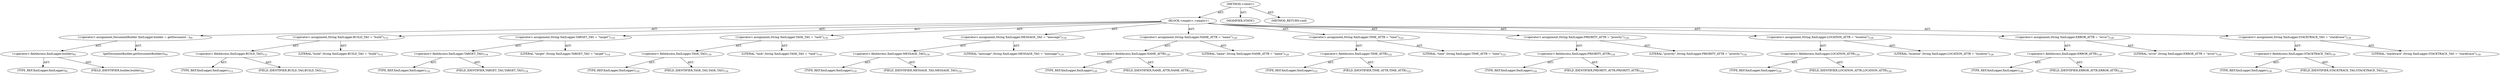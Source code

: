 digraph "&lt;clinit&gt;" {  
"111669149712" [label = <(METHOD,&lt;clinit&gt;)> ]
"25769803837" [label = <(BLOCK,&lt;empty&gt;,&lt;empty&gt;)> ]
"30064771417" [label = <(&lt;operator&gt;.assignment,DocumentBuilder XmlLogger.builder = getDocument...)<SUB>95</SUB>> ]
"30064771418" [label = <(&lt;operator&gt;.fieldAccess,XmlLogger.builder)<SUB>95</SUB>> ]
"180388626459" [label = <(TYPE_REF,XmlLogger,XmlLogger)<SUB>95</SUB>> ]
"55834574943" [label = <(FIELD_IDENTIFIER,builder,builder)<SUB>95</SUB>> ]
"30064771419" [label = <(getDocumentBuilder,getDocumentBuilder())<SUB>95</SUB>> ]
"30064771420" [label = <(&lt;operator&gt;.assignment,String XmlLogger.BUILD_TAG = &quot;build&quot;)<SUB>112</SUB>> ]
"30064771421" [label = <(&lt;operator&gt;.fieldAccess,XmlLogger.BUILD_TAG)<SUB>112</SUB>> ]
"180388626460" [label = <(TYPE_REF,XmlLogger,XmlLogger)<SUB>112</SUB>> ]
"55834574944" [label = <(FIELD_IDENTIFIER,BUILD_TAG,BUILD_TAG)<SUB>112</SUB>> ]
"90194313261" [label = <(LITERAL,&quot;build&quot;,String XmlLogger.BUILD_TAG = &quot;build&quot;)<SUB>112</SUB>> ]
"30064771422" [label = <(&lt;operator&gt;.assignment,String XmlLogger.TARGET_TAG = &quot;target&quot;)<SUB>114</SUB>> ]
"30064771423" [label = <(&lt;operator&gt;.fieldAccess,XmlLogger.TARGET_TAG)<SUB>114</SUB>> ]
"180388626461" [label = <(TYPE_REF,XmlLogger,XmlLogger)<SUB>114</SUB>> ]
"55834574945" [label = <(FIELD_IDENTIFIER,TARGET_TAG,TARGET_TAG)<SUB>114</SUB>> ]
"90194313262" [label = <(LITERAL,&quot;target&quot;,String XmlLogger.TARGET_TAG = &quot;target&quot;)<SUB>114</SUB>> ]
"30064771424" [label = <(&lt;operator&gt;.assignment,String XmlLogger.TASK_TAG = &quot;task&quot;)<SUB>116</SUB>> ]
"30064771425" [label = <(&lt;operator&gt;.fieldAccess,XmlLogger.TASK_TAG)<SUB>116</SUB>> ]
"180388626462" [label = <(TYPE_REF,XmlLogger,XmlLogger)<SUB>116</SUB>> ]
"55834574946" [label = <(FIELD_IDENTIFIER,TASK_TAG,TASK_TAG)<SUB>116</SUB>> ]
"90194313263" [label = <(LITERAL,&quot;task&quot;,String XmlLogger.TASK_TAG = &quot;task&quot;)<SUB>116</SUB>> ]
"30064771426" [label = <(&lt;operator&gt;.assignment,String XmlLogger.MESSAGE_TAG = &quot;message&quot;)<SUB>118</SUB>> ]
"30064771427" [label = <(&lt;operator&gt;.fieldAccess,XmlLogger.MESSAGE_TAG)<SUB>118</SUB>> ]
"180388626463" [label = <(TYPE_REF,XmlLogger,XmlLogger)<SUB>118</SUB>> ]
"55834574947" [label = <(FIELD_IDENTIFIER,MESSAGE_TAG,MESSAGE_TAG)<SUB>118</SUB>> ]
"90194313264" [label = <(LITERAL,&quot;message&quot;,String XmlLogger.MESSAGE_TAG = &quot;message&quot;)<SUB>118</SUB>> ]
"30064771428" [label = <(&lt;operator&gt;.assignment,String XmlLogger.NAME_ATTR = &quot;name&quot;)<SUB>120</SUB>> ]
"30064771429" [label = <(&lt;operator&gt;.fieldAccess,XmlLogger.NAME_ATTR)<SUB>120</SUB>> ]
"180388626464" [label = <(TYPE_REF,XmlLogger,XmlLogger)<SUB>120</SUB>> ]
"55834574948" [label = <(FIELD_IDENTIFIER,NAME_ATTR,NAME_ATTR)<SUB>120</SUB>> ]
"90194313265" [label = <(LITERAL,&quot;name&quot;,String XmlLogger.NAME_ATTR = &quot;name&quot;)<SUB>120</SUB>> ]
"30064771430" [label = <(&lt;operator&gt;.assignment,String XmlLogger.TIME_ATTR = &quot;time&quot;)<SUB>122</SUB>> ]
"30064771431" [label = <(&lt;operator&gt;.fieldAccess,XmlLogger.TIME_ATTR)<SUB>122</SUB>> ]
"180388626465" [label = <(TYPE_REF,XmlLogger,XmlLogger)<SUB>122</SUB>> ]
"55834574949" [label = <(FIELD_IDENTIFIER,TIME_ATTR,TIME_ATTR)<SUB>122</SUB>> ]
"90194313266" [label = <(LITERAL,&quot;time&quot;,String XmlLogger.TIME_ATTR = &quot;time&quot;)<SUB>122</SUB>> ]
"30064771432" [label = <(&lt;operator&gt;.assignment,String XmlLogger.PRIORITY_ATTR = &quot;priority&quot;)<SUB>124</SUB>> ]
"30064771433" [label = <(&lt;operator&gt;.fieldAccess,XmlLogger.PRIORITY_ATTR)<SUB>124</SUB>> ]
"180388626466" [label = <(TYPE_REF,XmlLogger,XmlLogger)<SUB>124</SUB>> ]
"55834574950" [label = <(FIELD_IDENTIFIER,PRIORITY_ATTR,PRIORITY_ATTR)<SUB>124</SUB>> ]
"90194313267" [label = <(LITERAL,&quot;priority&quot;,String XmlLogger.PRIORITY_ATTR = &quot;priority&quot;)<SUB>124</SUB>> ]
"30064771434" [label = <(&lt;operator&gt;.assignment,String XmlLogger.LOCATION_ATTR = &quot;location&quot;)<SUB>126</SUB>> ]
"30064771435" [label = <(&lt;operator&gt;.fieldAccess,XmlLogger.LOCATION_ATTR)<SUB>126</SUB>> ]
"180388626467" [label = <(TYPE_REF,XmlLogger,XmlLogger)<SUB>126</SUB>> ]
"55834574951" [label = <(FIELD_IDENTIFIER,LOCATION_ATTR,LOCATION_ATTR)<SUB>126</SUB>> ]
"90194313268" [label = <(LITERAL,&quot;location&quot;,String XmlLogger.LOCATION_ATTR = &quot;location&quot;)<SUB>126</SUB>> ]
"30064771436" [label = <(&lt;operator&gt;.assignment,String XmlLogger.ERROR_ATTR = &quot;error&quot;)<SUB>128</SUB>> ]
"30064771437" [label = <(&lt;operator&gt;.fieldAccess,XmlLogger.ERROR_ATTR)<SUB>128</SUB>> ]
"180388626468" [label = <(TYPE_REF,XmlLogger,XmlLogger)<SUB>128</SUB>> ]
"55834574952" [label = <(FIELD_IDENTIFIER,ERROR_ATTR,ERROR_ATTR)<SUB>128</SUB>> ]
"90194313269" [label = <(LITERAL,&quot;error&quot;,String XmlLogger.ERROR_ATTR = &quot;error&quot;)<SUB>128</SUB>> ]
"30064771438" [label = <(&lt;operator&gt;.assignment,String XmlLogger.STACKTRACE_TAG = &quot;stacktrace&quot;)<SUB>130</SUB>> ]
"30064771439" [label = <(&lt;operator&gt;.fieldAccess,XmlLogger.STACKTRACE_TAG)<SUB>130</SUB>> ]
"180388626469" [label = <(TYPE_REF,XmlLogger,XmlLogger)<SUB>130</SUB>> ]
"55834574953" [label = <(FIELD_IDENTIFIER,STACKTRACE_TAG,STACKTRACE_TAG)<SUB>130</SUB>> ]
"90194313270" [label = <(LITERAL,&quot;stacktrace&quot;,String XmlLogger.STACKTRACE_TAG = &quot;stacktrace&quot;)<SUB>130</SUB>> ]
"133143986240" [label = <(MODIFIER,STATIC)> ]
"128849018896" [label = <(METHOD_RETURN,void)> ]
  "111669149712" -> "25769803837"  [ label = "AST: "] 
  "111669149712" -> "133143986240"  [ label = "AST: "] 
  "111669149712" -> "128849018896"  [ label = "AST: "] 
  "25769803837" -> "30064771417"  [ label = "AST: "] 
  "25769803837" -> "30064771420"  [ label = "AST: "] 
  "25769803837" -> "30064771422"  [ label = "AST: "] 
  "25769803837" -> "30064771424"  [ label = "AST: "] 
  "25769803837" -> "30064771426"  [ label = "AST: "] 
  "25769803837" -> "30064771428"  [ label = "AST: "] 
  "25769803837" -> "30064771430"  [ label = "AST: "] 
  "25769803837" -> "30064771432"  [ label = "AST: "] 
  "25769803837" -> "30064771434"  [ label = "AST: "] 
  "25769803837" -> "30064771436"  [ label = "AST: "] 
  "25769803837" -> "30064771438"  [ label = "AST: "] 
  "30064771417" -> "30064771418"  [ label = "AST: "] 
  "30064771417" -> "30064771419"  [ label = "AST: "] 
  "30064771418" -> "180388626459"  [ label = "AST: "] 
  "30064771418" -> "55834574943"  [ label = "AST: "] 
  "30064771420" -> "30064771421"  [ label = "AST: "] 
  "30064771420" -> "90194313261"  [ label = "AST: "] 
  "30064771421" -> "180388626460"  [ label = "AST: "] 
  "30064771421" -> "55834574944"  [ label = "AST: "] 
  "30064771422" -> "30064771423"  [ label = "AST: "] 
  "30064771422" -> "90194313262"  [ label = "AST: "] 
  "30064771423" -> "180388626461"  [ label = "AST: "] 
  "30064771423" -> "55834574945"  [ label = "AST: "] 
  "30064771424" -> "30064771425"  [ label = "AST: "] 
  "30064771424" -> "90194313263"  [ label = "AST: "] 
  "30064771425" -> "180388626462"  [ label = "AST: "] 
  "30064771425" -> "55834574946"  [ label = "AST: "] 
  "30064771426" -> "30064771427"  [ label = "AST: "] 
  "30064771426" -> "90194313264"  [ label = "AST: "] 
  "30064771427" -> "180388626463"  [ label = "AST: "] 
  "30064771427" -> "55834574947"  [ label = "AST: "] 
  "30064771428" -> "30064771429"  [ label = "AST: "] 
  "30064771428" -> "90194313265"  [ label = "AST: "] 
  "30064771429" -> "180388626464"  [ label = "AST: "] 
  "30064771429" -> "55834574948"  [ label = "AST: "] 
  "30064771430" -> "30064771431"  [ label = "AST: "] 
  "30064771430" -> "90194313266"  [ label = "AST: "] 
  "30064771431" -> "180388626465"  [ label = "AST: "] 
  "30064771431" -> "55834574949"  [ label = "AST: "] 
  "30064771432" -> "30064771433"  [ label = "AST: "] 
  "30064771432" -> "90194313267"  [ label = "AST: "] 
  "30064771433" -> "180388626466"  [ label = "AST: "] 
  "30064771433" -> "55834574950"  [ label = "AST: "] 
  "30064771434" -> "30064771435"  [ label = "AST: "] 
  "30064771434" -> "90194313268"  [ label = "AST: "] 
  "30064771435" -> "180388626467"  [ label = "AST: "] 
  "30064771435" -> "55834574951"  [ label = "AST: "] 
  "30064771436" -> "30064771437"  [ label = "AST: "] 
  "30064771436" -> "90194313269"  [ label = "AST: "] 
  "30064771437" -> "180388626468"  [ label = "AST: "] 
  "30064771437" -> "55834574952"  [ label = "AST: "] 
  "30064771438" -> "30064771439"  [ label = "AST: "] 
  "30064771438" -> "90194313270"  [ label = "AST: "] 
  "30064771439" -> "180388626469"  [ label = "AST: "] 
  "30064771439" -> "55834574953"  [ label = "AST: "] 
}
